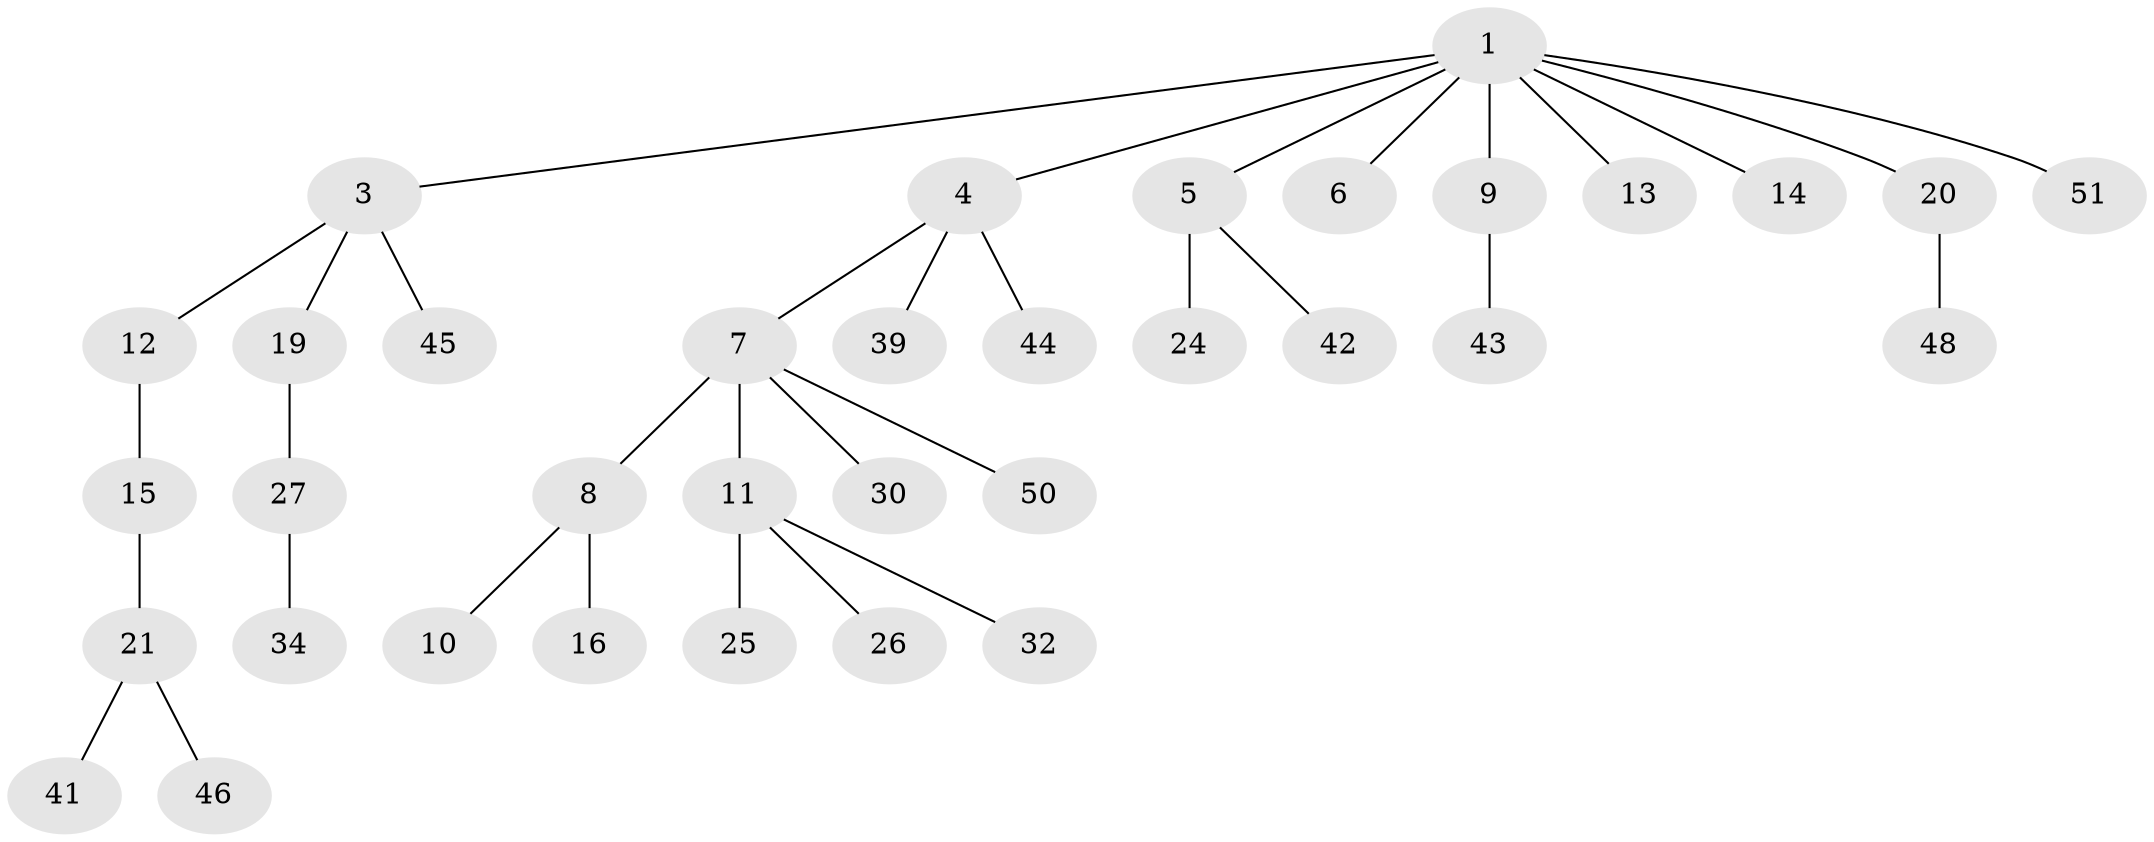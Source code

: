// Generated by graph-tools (version 1.1) at 2025/24/03/03/25 07:24:06]
// undirected, 35 vertices, 34 edges
graph export_dot {
graph [start="1"]
  node [color=gray90,style=filled];
  1 [super="+2"];
  3 [super="+40"];
  4 [super="+38"];
  5 [super="+17"];
  6;
  7 [super="+23"];
  8 [super="+54"];
  9 [super="+29"];
  10 [super="+28"];
  11 [super="+18"];
  12 [super="+31"];
  13;
  14 [super="+22"];
  15;
  16;
  19;
  20 [super="+47"];
  21 [super="+35"];
  24;
  25;
  26;
  27 [super="+37"];
  30 [super="+33"];
  32 [super="+36"];
  34;
  39;
  41;
  42 [super="+52"];
  43;
  44;
  45 [super="+49"];
  46 [super="+53"];
  48;
  50;
  51;
  1 -- 3;
  1 -- 4;
  1 -- 5;
  1 -- 6;
  1 -- 9;
  1 -- 14;
  1 -- 51;
  1 -- 20;
  1 -- 13;
  3 -- 12;
  3 -- 19;
  3 -- 45;
  4 -- 7;
  4 -- 44;
  4 -- 39;
  5 -- 24;
  5 -- 42;
  7 -- 8;
  7 -- 11;
  7 -- 30;
  7 -- 50;
  8 -- 10;
  8 -- 16;
  9 -- 43;
  11 -- 25;
  11 -- 32;
  11 -- 26;
  12 -- 15;
  15 -- 21;
  19 -- 27;
  20 -- 48;
  21 -- 41;
  21 -- 46;
  27 -- 34;
}
